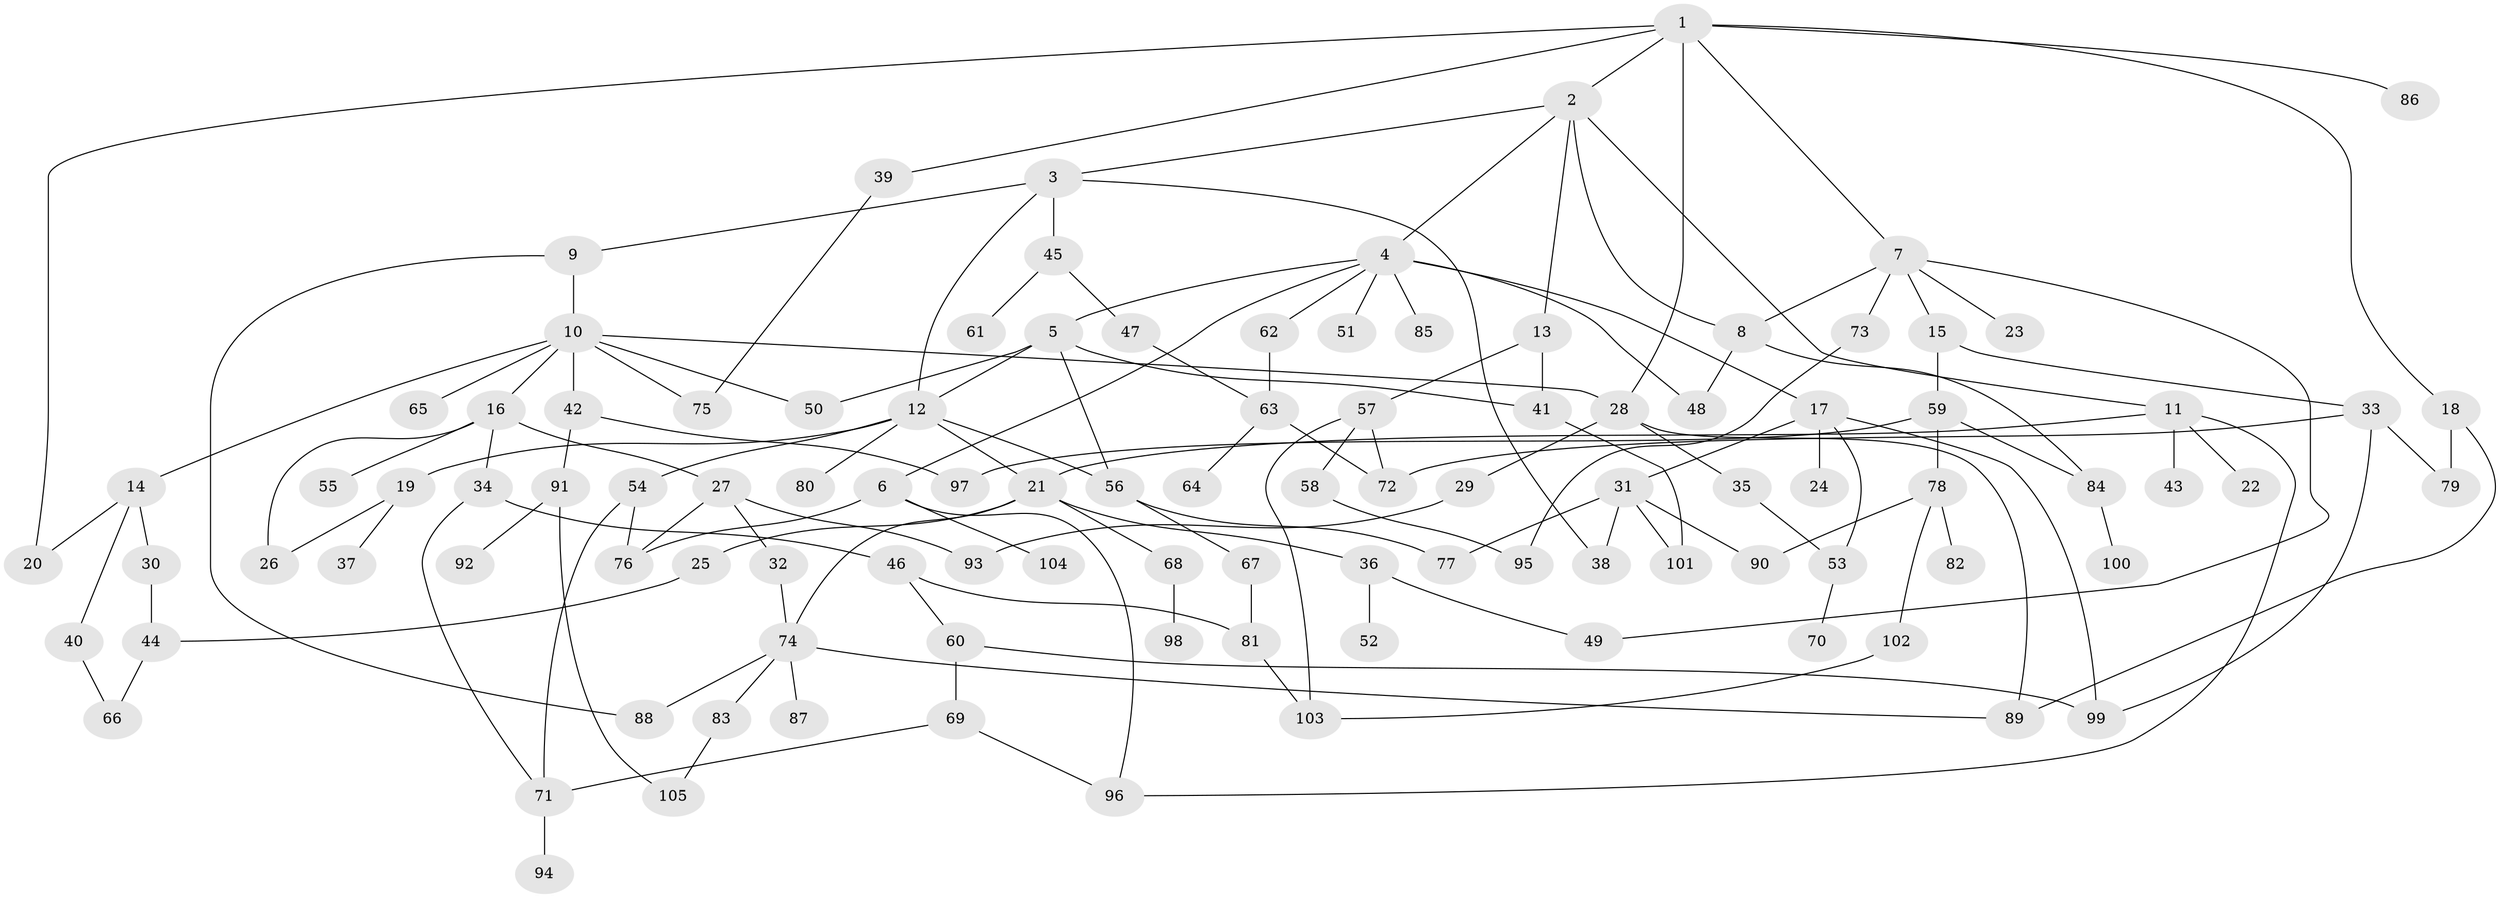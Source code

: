 // coarse degree distribution, {7: 0.0273972602739726, 6: 0.0547945205479452, 8: 0.0136986301369863, 1: 0.273972602739726, 2: 0.2876712328767123, 5: 0.0684931506849315, 13: 0.0273972602739726, 3: 0.1917808219178082, 4: 0.0410958904109589, 9: 0.0136986301369863}
// Generated by graph-tools (version 1.1) at 2025/46/03/04/25 21:46:06]
// undirected, 105 vertices, 147 edges
graph export_dot {
graph [start="1"]
  node [color=gray90,style=filled];
  1;
  2;
  3;
  4;
  5;
  6;
  7;
  8;
  9;
  10;
  11;
  12;
  13;
  14;
  15;
  16;
  17;
  18;
  19;
  20;
  21;
  22;
  23;
  24;
  25;
  26;
  27;
  28;
  29;
  30;
  31;
  32;
  33;
  34;
  35;
  36;
  37;
  38;
  39;
  40;
  41;
  42;
  43;
  44;
  45;
  46;
  47;
  48;
  49;
  50;
  51;
  52;
  53;
  54;
  55;
  56;
  57;
  58;
  59;
  60;
  61;
  62;
  63;
  64;
  65;
  66;
  67;
  68;
  69;
  70;
  71;
  72;
  73;
  74;
  75;
  76;
  77;
  78;
  79;
  80;
  81;
  82;
  83;
  84;
  85;
  86;
  87;
  88;
  89;
  90;
  91;
  92;
  93;
  94;
  95;
  96;
  97;
  98;
  99;
  100;
  101;
  102;
  103;
  104;
  105;
  1 -- 2;
  1 -- 7;
  1 -- 18;
  1 -- 39;
  1 -- 86;
  1 -- 28;
  1 -- 20;
  2 -- 3;
  2 -- 4;
  2 -- 11;
  2 -- 13;
  2 -- 8;
  3 -- 9;
  3 -- 45;
  3 -- 12;
  3 -- 38;
  4 -- 5;
  4 -- 6;
  4 -- 17;
  4 -- 51;
  4 -- 62;
  4 -- 85;
  4 -- 48;
  5 -- 12;
  5 -- 41;
  5 -- 50;
  5 -- 56;
  6 -- 76;
  6 -- 96;
  6 -- 104;
  7 -- 8;
  7 -- 15;
  7 -- 23;
  7 -- 49;
  7 -- 73;
  8 -- 48;
  8 -- 84;
  9 -- 10;
  9 -- 88;
  10 -- 14;
  10 -- 16;
  10 -- 28;
  10 -- 42;
  10 -- 65;
  10 -- 50;
  10 -- 75;
  11 -- 22;
  11 -- 43;
  11 -- 21;
  11 -- 96;
  12 -- 19;
  12 -- 21;
  12 -- 54;
  12 -- 56;
  12 -- 80;
  13 -- 57;
  13 -- 41;
  14 -- 20;
  14 -- 30;
  14 -- 40;
  15 -- 33;
  15 -- 59;
  16 -- 26;
  16 -- 27;
  16 -- 34;
  16 -- 55;
  17 -- 24;
  17 -- 31;
  17 -- 53;
  17 -- 99;
  18 -- 79;
  18 -- 89;
  19 -- 37;
  19 -- 26;
  21 -- 25;
  21 -- 36;
  21 -- 68;
  21 -- 74;
  25 -- 44;
  27 -- 32;
  27 -- 93;
  27 -- 76;
  28 -- 29;
  28 -- 35;
  28 -- 89;
  29 -- 93;
  30 -- 44;
  31 -- 38;
  31 -- 77;
  31 -- 101;
  31 -- 90;
  32 -- 74;
  33 -- 79;
  33 -- 72;
  33 -- 99;
  34 -- 46;
  34 -- 71;
  35 -- 53;
  36 -- 52;
  36 -- 49;
  39 -- 75;
  40 -- 66;
  41 -- 101;
  42 -- 91;
  42 -- 97;
  44 -- 66;
  45 -- 47;
  45 -- 61;
  46 -- 60;
  46 -- 81;
  47 -- 63;
  53 -- 70;
  54 -- 76;
  54 -- 71;
  56 -- 67;
  56 -- 77;
  57 -- 58;
  57 -- 103;
  57 -- 72;
  58 -- 95;
  59 -- 78;
  59 -- 97;
  59 -- 84;
  60 -- 69;
  60 -- 99;
  62 -- 63;
  63 -- 64;
  63 -- 72;
  67 -- 81;
  68 -- 98;
  69 -- 71;
  69 -- 96;
  71 -- 94;
  73 -- 95;
  74 -- 83;
  74 -- 87;
  74 -- 89;
  74 -- 88;
  78 -- 82;
  78 -- 90;
  78 -- 102;
  81 -- 103;
  83 -- 105;
  84 -- 100;
  91 -- 92;
  91 -- 105;
  102 -- 103;
}
